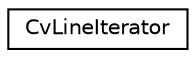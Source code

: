 digraph "Graphical Class Hierarchy"
{
 // LATEX_PDF_SIZE
  edge [fontname="Helvetica",fontsize="10",labelfontname="Helvetica",labelfontsize="10"];
  node [fontname="Helvetica",fontsize="10",shape=record];
  rankdir="LR";
  Node0 [label="CvLineIterator",height=0.2,width=0.4,color="black", fillcolor="white", style="filled",URL="$struct_cv_line_iterator.html",tooltip=" "];
}
